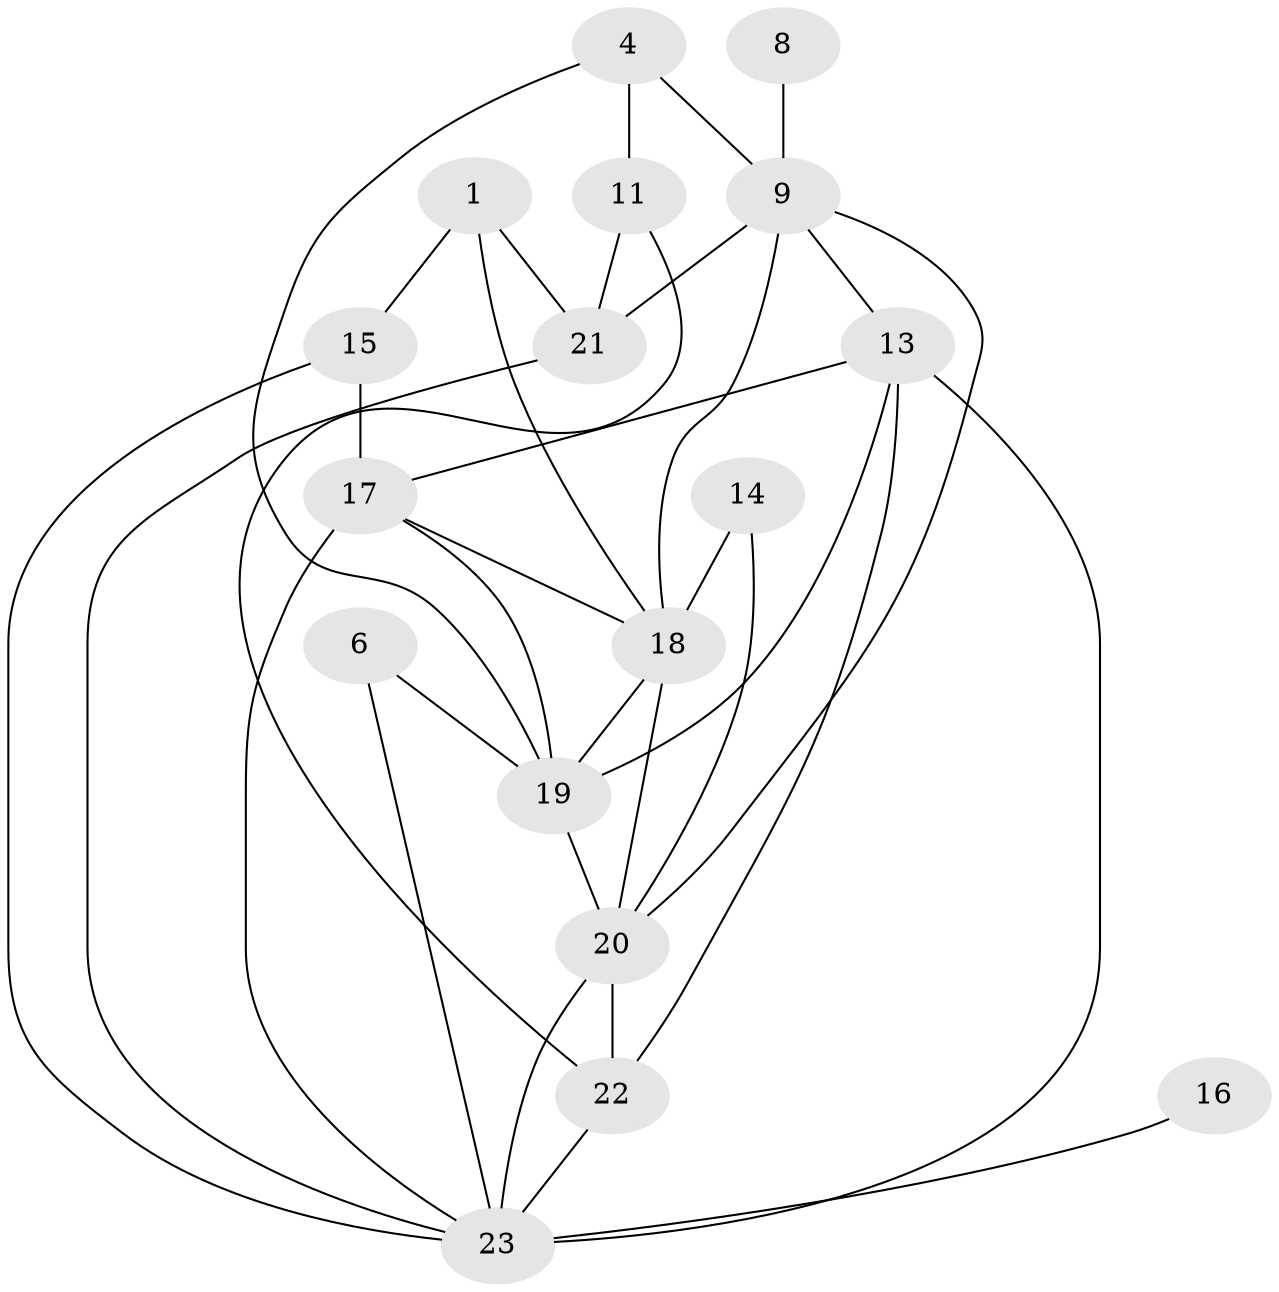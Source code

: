 // original degree distribution, {2: 0.24324324324324326, 1: 0.22972972972972974, 5: 0.08108108108108109, 4: 0.08108108108108109, 6: 0.02702702702702703, 3: 0.21621621621621623, 0: 0.06756756756756757, 7: 0.013513513513513514, 8: 0.04054054054054054}
// Generated by graph-tools (version 1.1) at 2025/35/03/04/25 23:35:52]
// undirected, 17 vertices, 34 edges
graph export_dot {
  node [color=gray90,style=filled];
  1;
  4;
  6;
  8;
  9;
  11;
  13;
  14;
  15;
  16;
  17;
  18;
  19;
  20;
  21;
  22;
  23;
  1 -- 15 [weight=2.0];
  1 -- 18 [weight=1.0];
  1 -- 21 [weight=2.0];
  4 -- 9 [weight=1.0];
  4 -- 11 [weight=1.0];
  4 -- 19 [weight=1.0];
  6 -- 19 [weight=3.0];
  6 -- 23 [weight=1.0];
  8 -- 9 [weight=1.0];
  9 -- 13 [weight=3.0];
  9 -- 18 [weight=1.0];
  9 -- 20 [weight=1.0];
  9 -- 21 [weight=3.0];
  11 -- 21 [weight=1.0];
  11 -- 22 [weight=1.0];
  13 -- 17 [weight=1.0];
  13 -- 19 [weight=1.0];
  13 -- 22 [weight=1.0];
  13 -- 23 [weight=1.0];
  14 -- 18 [weight=2.0];
  14 -- 20 [weight=1.0];
  15 -- 17 [weight=2.0];
  15 -- 23 [weight=1.0];
  16 -- 23 [weight=2.0];
  17 -- 18 [weight=1.0];
  17 -- 19 [weight=1.0];
  17 -- 23 [weight=1.0];
  18 -- 19 [weight=1.0];
  18 -- 20 [weight=1.0];
  19 -- 20 [weight=2.0];
  20 -- 22 [weight=1.0];
  20 -- 23 [weight=1.0];
  21 -- 23 [weight=1.0];
  22 -- 23 [weight=1.0];
}
